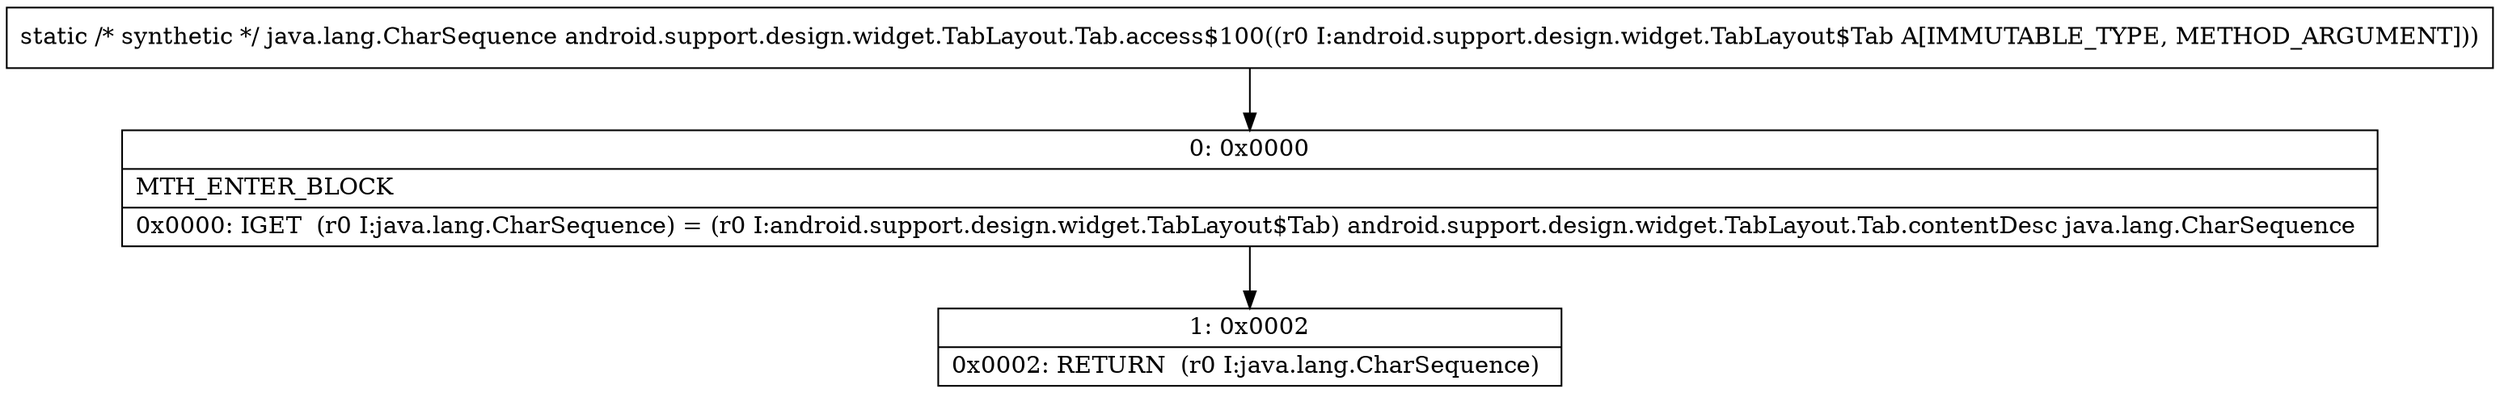 digraph "CFG forandroid.support.design.widget.TabLayout.Tab.access$100(Landroid\/support\/design\/widget\/TabLayout$Tab;)Ljava\/lang\/CharSequence;" {
Node_0 [shape=record,label="{0\:\ 0x0000|MTH_ENTER_BLOCK\l|0x0000: IGET  (r0 I:java.lang.CharSequence) = (r0 I:android.support.design.widget.TabLayout$Tab) android.support.design.widget.TabLayout.Tab.contentDesc java.lang.CharSequence \l}"];
Node_1 [shape=record,label="{1\:\ 0x0002|0x0002: RETURN  (r0 I:java.lang.CharSequence) \l}"];
MethodNode[shape=record,label="{static \/* synthetic *\/ java.lang.CharSequence android.support.design.widget.TabLayout.Tab.access$100((r0 I:android.support.design.widget.TabLayout$Tab A[IMMUTABLE_TYPE, METHOD_ARGUMENT])) }"];
MethodNode -> Node_0;
Node_0 -> Node_1;
}

